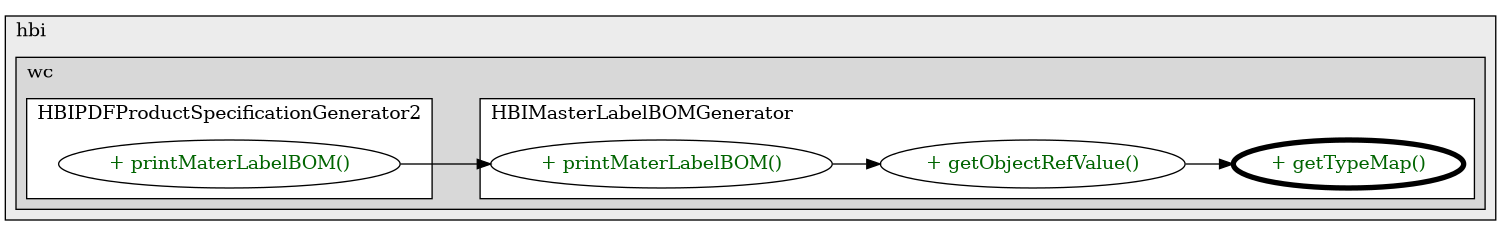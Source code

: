 @startuml

/' diagram meta data start
config=CallConfiguration;
{
  "rootMethod": "com.hbi.wc.flexbom.gen.HBIMasterLabelBOMGenerator#getTypeMap()",
  "projectClassification": {
    "searchMode": "OpenProject", // OpenProject, AllProjects
    "includedProjects": "",
    "pathEndKeywords": "*.impl",
    "isClientPath": "",
    "isClientName": "",
    "isTestPath": "",
    "isTestName": "",
    "isMappingPath": "",
    "isMappingName": "",
    "isDataAccessPath": "",
    "isDataAccessName": "",
    "isDataStructurePath": "",
    "isDataStructureName": "",
    "isInterfaceStructuresPath": "",
    "isInterfaceStructuresName": "",
    "isEntryPointPath": "",
    "isEntryPointName": "",
    "treatFinalFieldsAsMandatory": false
  },
  "graphRestriction": {
    "classPackageExcludeFilter": "",
    "classPackageIncludeFilter": "",
    "classNameExcludeFilter": "",
    "classNameIncludeFilter": "",
    "methodNameExcludeFilter": "",
    "methodNameIncludeFilter": "",
    "removeByInheritance": "", // inheritance/annotation based filtering is done in a second step
    "removeByAnnotation": "",
    "removeByClassPackage": "", // cleanup the graph after inheritance/annotation based filtering is done
    "removeByClassName": "",
    "cutMappings": false,
    "cutEnum": true,
    "cutTests": true,
    "cutClient": true,
    "cutDataAccess": true,
    "cutInterfaceStructures": true,
    "cutDataStructures": true,
    "cutGetterAndSetter": true,
    "cutConstructors": true
  },
  "graphTraversal": {
    "forwardDepth": 3,
    "backwardDepth": 3,
    "classPackageExcludeFilter": "",
    "classPackageIncludeFilter": "",
    "classNameExcludeFilter": "",
    "classNameIncludeFilter": "",
    "methodNameExcludeFilter": "",
    "methodNameIncludeFilter": "",
    "hideMappings": false,
    "hideDataStructures": false,
    "hidePrivateMethods": true,
    "hideInterfaceCalls": true, // indirection: implementation -> interface (is hidden) -> implementation
    "onlyShowApplicationEntryPoints": false, // root node is included
    "useMethodCallsForStructureDiagram": "ForwardOnly" // ForwardOnly, BothDirections, No
  },
  "details": {
    "aggregation": "GroupByClass", // ByClass, GroupByClass, None
    "showMethodParametersTypes": false,
    "showMethodParametersNames": false,
    "showMethodReturnType": false,
    "showPackageLevels": 2,
    "showCallOrder": false,
    "edgeMode": "MethodsOnly", // TypesOnly, MethodsOnly, TypesAndMethods, MethodsAndDirectTypeUsage
    "showDetailedClassStructure": false
  },
  "rootClass": "com.hbi.wc.flexbom.gen.HBIMasterLabelBOMGenerator",
  "extensionCallbackMethod": "" // qualified.class.name#methodName - signature: public static String method(String)
}
diagram meta data end '/



digraph g {
    rankdir="LR"
    splines=polyline
    

'nodes 
subgraph cluster_103087 { 
   	label=hbi
	labeljust=l
	fillcolor="#ececec"
	style=filled
   
   subgraph cluster_1223854485 { 
   	label=wc
	labeljust=l
	fillcolor="#d8d8d8"
	style=filled
   
   subgraph cluster_1865782197 { 
   	label=HBIPDFProductSpecificationGenerator2
	labeljust=l
	fillcolor=white
	style=filled
   
   HBIPDFProductSpecificationGenerator21536164743XXXprintMaterLabelBOM212773977[
	label="+ printMaterLabelBOM()"
	style=filled
	fillcolor=white
	tooltip="HBIPDFProductSpecificationGenerator2

&#10;  This function will add Garment Label BOM data to Tech pack report.&#10;  - BOM table visible after Colorway BOM.&#10;  - table data will appear only if BOM has Relevant dataset.&#10;  @param colorwayBOMs - Colorway BOM input&#10;  @param pdfDoc - PDF Docuemnt object&#10;  @param params - Tech Ppck apram&#10;  @throws Exception&#10; "
	fontcolor=darkgreen
];
} 

subgraph cluster_324846479 { 
   	label=HBIMasterLabelBOMGenerator
	labeljust=l
	fillcolor=white
	style=filled
   
   HBIMasterLabelBOMGenerator1441384813XXXgetObjectRefValue74376562[
	label="+ getObjectRefValue()"
	style=filled
	fillcolor=white
	tooltip="HBIMasterLabelBOMGenerator

null"
	fontcolor=darkgreen
];

HBIMasterLabelBOMGenerator1441384813XXXgetTypeMap0[
	label="+ getTypeMap()"
	style=filled
	fillcolor=white
	tooltip="HBIMasterLabelBOMGenerator

&#10;  This method return name attribute for each object, it is used to retrieve reference type attribute value.&#10; &#10;  @return - return Map&#10; "
	penwidth=4
	fontcolor=darkgreen
];

HBIMasterLabelBOMGenerator1441384813XXXprintMaterLabelBOM466445046[
	label="+ printMaterLabelBOM()"
	style=filled
	fillcolor=white
	tooltip="HBIMasterLabelBOMGenerator

&#10;  This method is to generate Master material data and return relevant data to List of PDFTable.&#10; &#10;  @param colorwayBOMs - Colorway BOM Data&#10;  @param params - TechPack Param&#10;  @return - List of PDFTable&#10;  @throws Exception - exception&#10; "
	fontcolor=darkgreen
];
} 
} 
} 

'edges    
HBIMasterLabelBOMGenerator1441384813XXXgetObjectRefValue74376562 -> HBIMasterLabelBOMGenerator1441384813XXXgetTypeMap0;
HBIMasterLabelBOMGenerator1441384813XXXprintMaterLabelBOM466445046 -> HBIMasterLabelBOMGenerator1441384813XXXgetObjectRefValue74376562;
HBIPDFProductSpecificationGenerator21536164743XXXprintMaterLabelBOM212773977 -> HBIMasterLabelBOMGenerator1441384813XXXprintMaterLabelBOM466445046;
    
}
@enduml